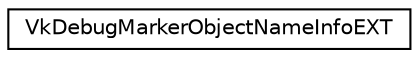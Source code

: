 digraph "Graphical Class Hierarchy"
{
 // LATEX_PDF_SIZE
  edge [fontname="Helvetica",fontsize="10",labelfontname="Helvetica",labelfontsize="10"];
  node [fontname="Helvetica",fontsize="10",shape=record];
  rankdir="LR";
  Node0 [label="VkDebugMarkerObjectNameInfoEXT",height=0.2,width=0.4,color="black", fillcolor="white", style="filled",URL="$de/dd1/structVkDebugMarkerObjectNameInfoEXT.html",tooltip=" "];
}
